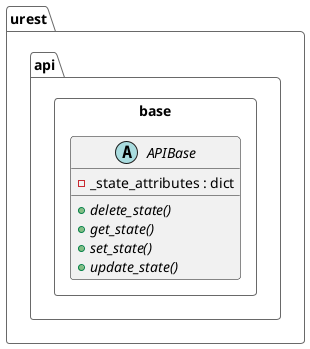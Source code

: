 @startuml urest_api
!theme vibrant
namespace urest {
    namespace api {
        namespace base <<Rectangle>> {
            abstract class APIBase {
                - _state_attributes : dict
                {abstract} + delete_state()
                {abstract} + get_state()
                {abstract} + set_state()
                {abstract} + update_state()
            }
        }

    }
}

@enduml
